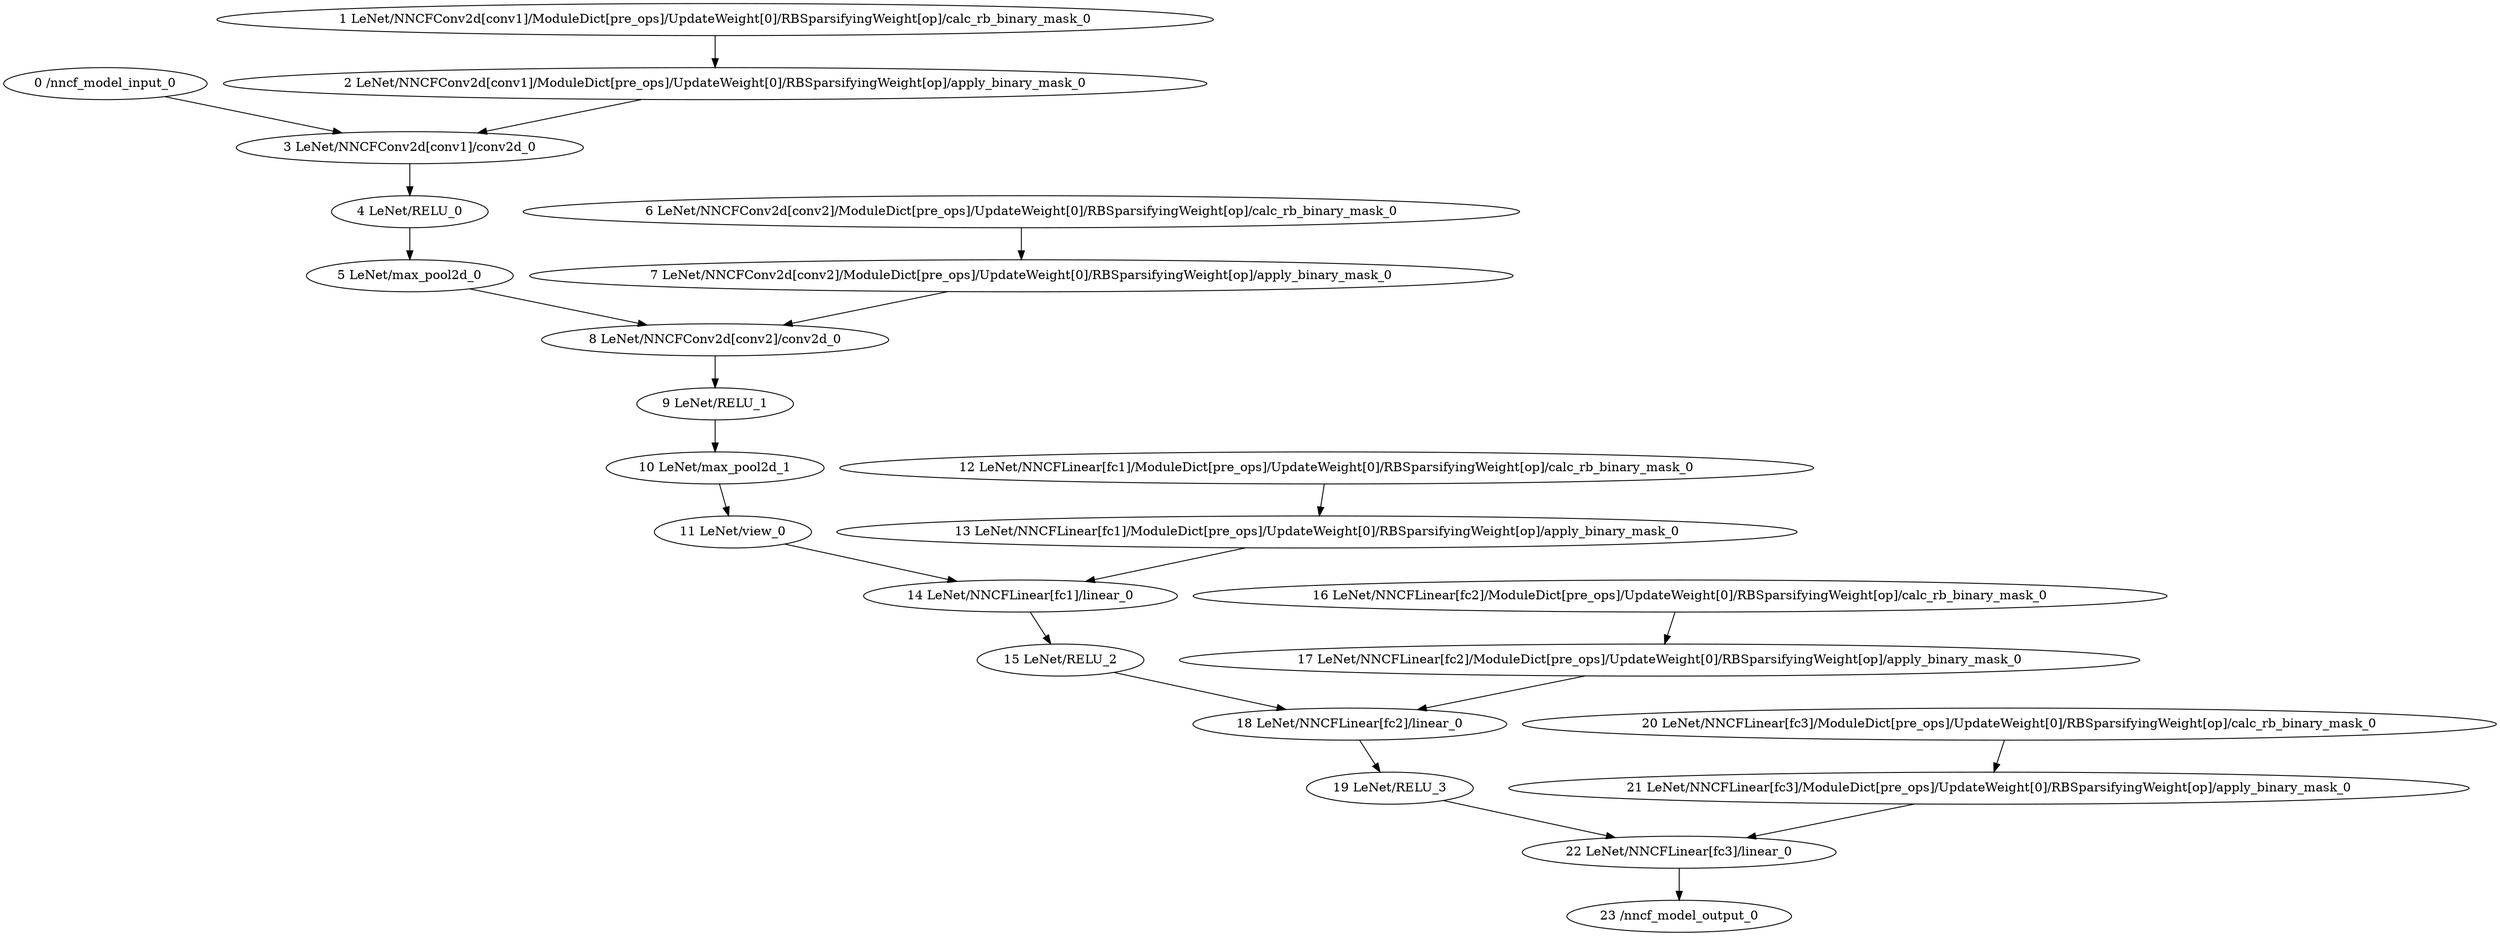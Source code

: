 strict digraph  {
"0 /nncf_model_input_0" [id=0, type=nncf_model_input];
"1 LeNet/NNCFConv2d[conv1]/ModuleDict[pre_ops]/UpdateWeight[0]/RBSparsifyingWeight[op]/calc_rb_binary_mask_0" [id=1, type=calc_rb_binary_mask];
"2 LeNet/NNCFConv2d[conv1]/ModuleDict[pre_ops]/UpdateWeight[0]/RBSparsifyingWeight[op]/apply_binary_mask_0" [id=2, type=apply_binary_mask];
"3 LeNet/NNCFConv2d[conv1]/conv2d_0" [id=3, type=conv2d];
"4 LeNet/RELU_0" [id=4, type=RELU];
"5 LeNet/max_pool2d_0" [id=5, type=max_pool2d];
"6 LeNet/NNCFConv2d[conv2]/ModuleDict[pre_ops]/UpdateWeight[0]/RBSparsifyingWeight[op]/calc_rb_binary_mask_0" [id=6, type=calc_rb_binary_mask];
"7 LeNet/NNCFConv2d[conv2]/ModuleDict[pre_ops]/UpdateWeight[0]/RBSparsifyingWeight[op]/apply_binary_mask_0" [id=7, type=apply_binary_mask];
"8 LeNet/NNCFConv2d[conv2]/conv2d_0" [id=8, type=conv2d];
"9 LeNet/RELU_1" [id=9, type=RELU];
"10 LeNet/max_pool2d_1" [id=10, type=max_pool2d];
"11 LeNet/view_0" [id=11, type=view];
"12 LeNet/NNCFLinear[fc1]/ModuleDict[pre_ops]/UpdateWeight[0]/RBSparsifyingWeight[op]/calc_rb_binary_mask_0" [id=12, type=calc_rb_binary_mask];
"13 LeNet/NNCFLinear[fc1]/ModuleDict[pre_ops]/UpdateWeight[0]/RBSparsifyingWeight[op]/apply_binary_mask_0" [id=13, type=apply_binary_mask];
"14 LeNet/NNCFLinear[fc1]/linear_0" [id=14, type=linear];
"15 LeNet/RELU_2" [id=15, type=RELU];
"16 LeNet/NNCFLinear[fc2]/ModuleDict[pre_ops]/UpdateWeight[0]/RBSparsifyingWeight[op]/calc_rb_binary_mask_0" [id=16, type=calc_rb_binary_mask];
"17 LeNet/NNCFLinear[fc2]/ModuleDict[pre_ops]/UpdateWeight[0]/RBSparsifyingWeight[op]/apply_binary_mask_0" [id=17, type=apply_binary_mask];
"18 LeNet/NNCFLinear[fc2]/linear_0" [id=18, type=linear];
"19 LeNet/RELU_3" [id=19, type=RELU];
"20 LeNet/NNCFLinear[fc3]/ModuleDict[pre_ops]/UpdateWeight[0]/RBSparsifyingWeight[op]/calc_rb_binary_mask_0" [id=20, type=calc_rb_binary_mask];
"21 LeNet/NNCFLinear[fc3]/ModuleDict[pre_ops]/UpdateWeight[0]/RBSparsifyingWeight[op]/apply_binary_mask_0" [id=21, type=apply_binary_mask];
"22 LeNet/NNCFLinear[fc3]/linear_0" [id=22, type=linear];
"23 /nncf_model_output_0" [id=23, type=nncf_model_output];
"0 /nncf_model_input_0" -> "3 LeNet/NNCFConv2d[conv1]/conv2d_0";
"1 LeNet/NNCFConv2d[conv1]/ModuleDict[pre_ops]/UpdateWeight[0]/RBSparsifyingWeight[op]/calc_rb_binary_mask_0" -> "2 LeNet/NNCFConv2d[conv1]/ModuleDict[pre_ops]/UpdateWeight[0]/RBSparsifyingWeight[op]/apply_binary_mask_0";
"2 LeNet/NNCFConv2d[conv1]/ModuleDict[pre_ops]/UpdateWeight[0]/RBSparsifyingWeight[op]/apply_binary_mask_0" -> "3 LeNet/NNCFConv2d[conv1]/conv2d_0";
"3 LeNet/NNCFConv2d[conv1]/conv2d_0" -> "4 LeNet/RELU_0";
"4 LeNet/RELU_0" -> "5 LeNet/max_pool2d_0";
"5 LeNet/max_pool2d_0" -> "8 LeNet/NNCFConv2d[conv2]/conv2d_0";
"6 LeNet/NNCFConv2d[conv2]/ModuleDict[pre_ops]/UpdateWeight[0]/RBSparsifyingWeight[op]/calc_rb_binary_mask_0" -> "7 LeNet/NNCFConv2d[conv2]/ModuleDict[pre_ops]/UpdateWeight[0]/RBSparsifyingWeight[op]/apply_binary_mask_0";
"7 LeNet/NNCFConv2d[conv2]/ModuleDict[pre_ops]/UpdateWeight[0]/RBSparsifyingWeight[op]/apply_binary_mask_0" -> "8 LeNet/NNCFConv2d[conv2]/conv2d_0";
"8 LeNet/NNCFConv2d[conv2]/conv2d_0" -> "9 LeNet/RELU_1";
"9 LeNet/RELU_1" -> "10 LeNet/max_pool2d_1";
"10 LeNet/max_pool2d_1" -> "11 LeNet/view_0";
"11 LeNet/view_0" -> "14 LeNet/NNCFLinear[fc1]/linear_0";
"12 LeNet/NNCFLinear[fc1]/ModuleDict[pre_ops]/UpdateWeight[0]/RBSparsifyingWeight[op]/calc_rb_binary_mask_0" -> "13 LeNet/NNCFLinear[fc1]/ModuleDict[pre_ops]/UpdateWeight[0]/RBSparsifyingWeight[op]/apply_binary_mask_0";
"13 LeNet/NNCFLinear[fc1]/ModuleDict[pre_ops]/UpdateWeight[0]/RBSparsifyingWeight[op]/apply_binary_mask_0" -> "14 LeNet/NNCFLinear[fc1]/linear_0";
"14 LeNet/NNCFLinear[fc1]/linear_0" -> "15 LeNet/RELU_2";
"15 LeNet/RELU_2" -> "18 LeNet/NNCFLinear[fc2]/linear_0";
"16 LeNet/NNCFLinear[fc2]/ModuleDict[pre_ops]/UpdateWeight[0]/RBSparsifyingWeight[op]/calc_rb_binary_mask_0" -> "17 LeNet/NNCFLinear[fc2]/ModuleDict[pre_ops]/UpdateWeight[0]/RBSparsifyingWeight[op]/apply_binary_mask_0";
"17 LeNet/NNCFLinear[fc2]/ModuleDict[pre_ops]/UpdateWeight[0]/RBSparsifyingWeight[op]/apply_binary_mask_0" -> "18 LeNet/NNCFLinear[fc2]/linear_0";
"18 LeNet/NNCFLinear[fc2]/linear_0" -> "19 LeNet/RELU_3";
"19 LeNet/RELU_3" -> "22 LeNet/NNCFLinear[fc3]/linear_0";
"20 LeNet/NNCFLinear[fc3]/ModuleDict[pre_ops]/UpdateWeight[0]/RBSparsifyingWeight[op]/calc_rb_binary_mask_0" -> "21 LeNet/NNCFLinear[fc3]/ModuleDict[pre_ops]/UpdateWeight[0]/RBSparsifyingWeight[op]/apply_binary_mask_0";
"21 LeNet/NNCFLinear[fc3]/ModuleDict[pre_ops]/UpdateWeight[0]/RBSparsifyingWeight[op]/apply_binary_mask_0" -> "22 LeNet/NNCFLinear[fc3]/linear_0";
"22 LeNet/NNCFLinear[fc3]/linear_0" -> "23 /nncf_model_output_0";
}
